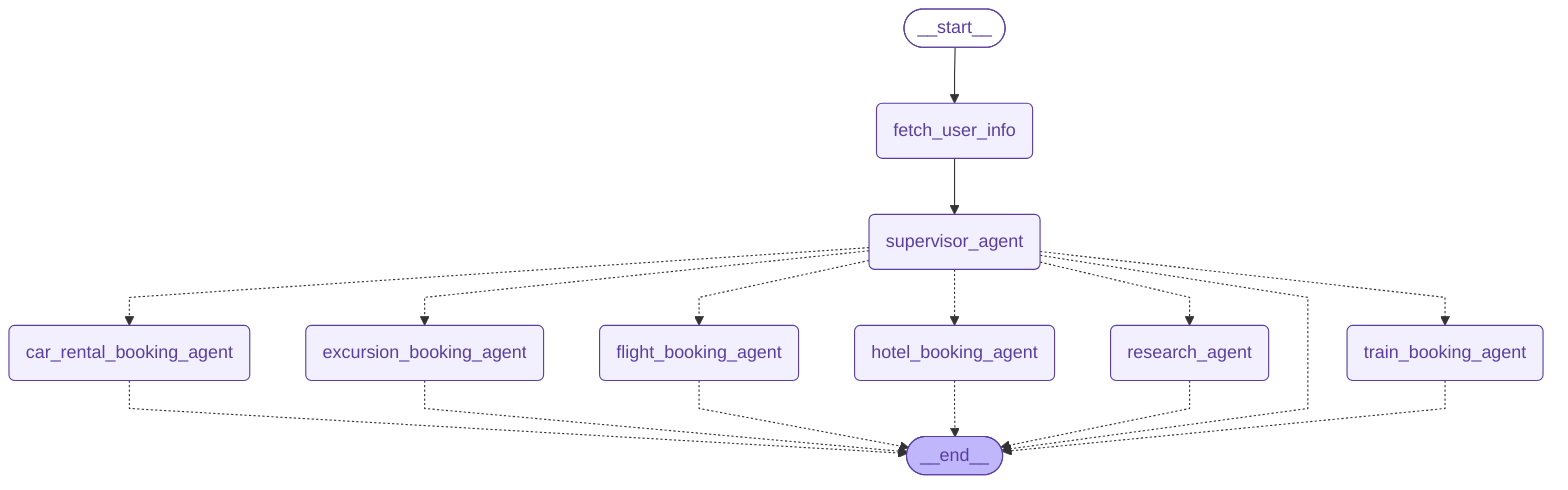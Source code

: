 ---
config:
  flowchart:
    curve: linear
---
graph TD;
	__start__([<p>__start__</p>]):::first
	fetch_user_info(fetch_user_info)
	supervisor_agent(supervisor_agent)
	research_agent(research_agent)
	flight_booking_agent(flight_booking_agent)
	hotel_booking_agent(hotel_booking_agent)
	car_rental_booking_agent(car_rental_booking_agent)
	excursion_booking_agent(excursion_booking_agent)
	train_booking_agent(train_booking_agent)
	__end__([<p>__end__</p>]):::last
	__start__ --> fetch_user_info;
	car_rental_booking_agent -.-> __end__;
	excursion_booking_agent -.-> __end__;
	fetch_user_info --> supervisor_agent;
	flight_booking_agent -.-> __end__;
	hotel_booking_agent -.-> __end__;
	research_agent -.-> __end__;
	supervisor_agent -.-> __end__;
	supervisor_agent -.-> car_rental_booking_agent;
	supervisor_agent -.-> excursion_booking_agent;
	supervisor_agent -.-> flight_booking_agent;
	supervisor_agent -.-> hotel_booking_agent;
	supervisor_agent -.-> research_agent;
	supervisor_agent -.-> train_booking_agent;
	train_booking_agent -.-> __end__;
	classDef default fill:#f2f0ff,line-height:1.2,stroke:#5a3e9e,color:#5a3e9e
	classDef first fill-opacity:0
	classDef last fill:#bfb6fc
